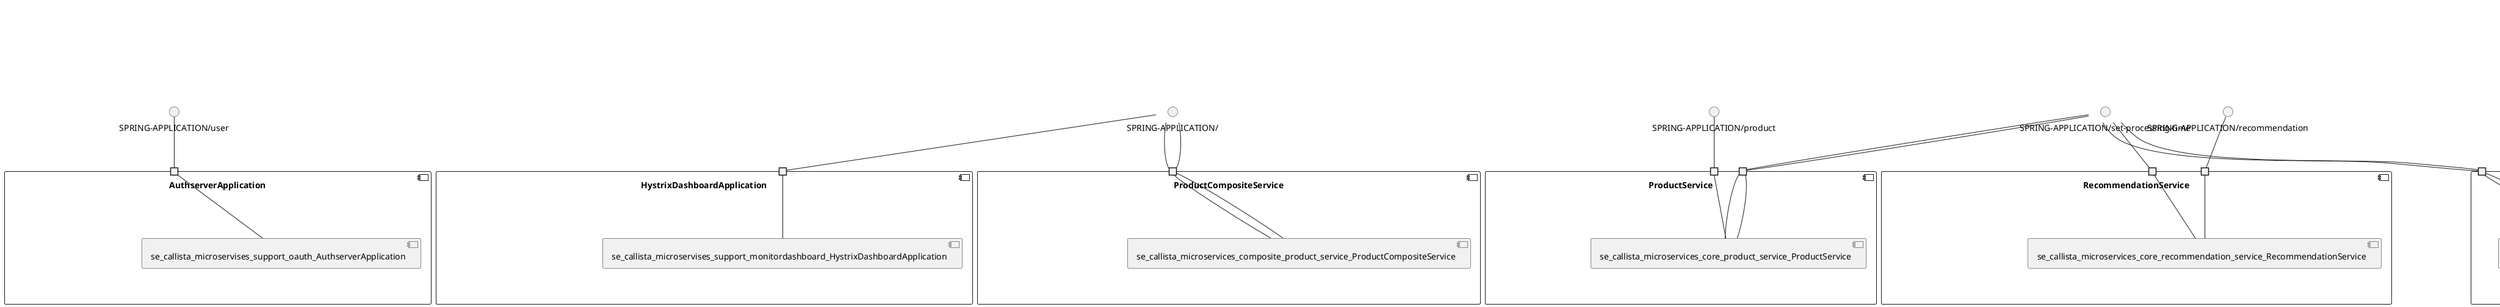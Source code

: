 @startuml
skinparam fixCircleLabelOverlapping true
component "AuthserverApplication\n\n\n\n\n\n" {
[se_callista_microservises_support_oauth_AuthserverApplication]
portin " " as AuthserverApplication_requires_SPRING_APPLICATION_user
"AuthserverApplication_requires_SPRING_APPLICATION_user"--[se_callista_microservises_support_oauth_AuthserverApplication]
}
interface "SPRING-APPLICATION/user" as interface.SPRING_APPLICATION_user
interface.SPRING_APPLICATION_user--"AuthserverApplication_requires_SPRING_APPLICATION_user"
component "HystrixDashboardApplication\n\n\n\n\n\n" {
[se_callista_microservises_support_monitordashboard_HystrixDashboardApplication]
portin " " as HystrixDashboardApplication_requires_SPRING_APPLICATION_
"HystrixDashboardApplication_requires_SPRING_APPLICATION_"--[se_callista_microservises_support_monitordashboard_HystrixDashboardApplication]
}
interface "SPRING-APPLICATION/" as interface.SPRING_APPLICATION_
interface.SPRING_APPLICATION_--"HystrixDashboardApplication_requires_SPRING_APPLICATION_"
component "ProductCompositeService\n\n\n\n\n\n" {
[se_callista_microservices_composite_product_service_ProductCompositeService]
portin " " as ProductCompositeService_requires_SPRING_APPLICATION_
portin " " as ProductCompositeService_requires_SPRING_APPLICATION_
"ProductCompositeService_requires_SPRING_APPLICATION_"--[se_callista_microservices_composite_product_service_ProductCompositeService]
"ProductCompositeService_requires_SPRING_APPLICATION_"--[se_callista_microservices_composite_product_service_ProductCompositeService]
}
interface "SPRING-APPLICATION/" as interface.SPRING_APPLICATION_
interface.SPRING_APPLICATION_--"ProductCompositeService_requires_SPRING_APPLICATION_"
interface "SPRING-APPLICATION/" as interface.SPRING_APPLICATION_
interface.SPRING_APPLICATION_--"ProductCompositeService_requires_SPRING_APPLICATION_"
component "ProductService\n\n\n\n\n\n" {
[se_callista_microservices_core_product_service_ProductService]
portin " " as ProductService_requires_SPRING_APPLICATION_set_processing_time
portin " " as ProductService_requires_SPRING_APPLICATION_set_processing_time
portin " " as ProductService_requires_SPRING_APPLICATION_product
"ProductService_requires_SPRING_APPLICATION_set_processing_time"--[se_callista_microservices_core_product_service_ProductService]
"ProductService_requires_SPRING_APPLICATION_set_processing_time"--[se_callista_microservices_core_product_service_ProductService]
"ProductService_requires_SPRING_APPLICATION_product"--[se_callista_microservices_core_product_service_ProductService]
}
interface "SPRING-APPLICATION/product" as interface.SPRING_APPLICATION_product
interface.SPRING_APPLICATION_product--"ProductService_requires_SPRING_APPLICATION_product"
interface "SPRING-APPLICATION/set-processing-time" as interface.SPRING_APPLICATION_set_processing_time
interface.SPRING_APPLICATION_set_processing_time--"ProductService_requires_SPRING_APPLICATION_set_processing_time"
interface "SPRING-APPLICATION/set-processing-time" as interface.SPRING_APPLICATION_set_processing_time
interface.SPRING_APPLICATION_set_processing_time--"ProductService_requires_SPRING_APPLICATION_set_processing_time"
component "RecommendationService\n\n\n\n\n\n" {
[se_callista_microservices_core_recommendation_service_RecommendationService]
portin " " as RecommendationService_requires_SPRING_APPLICATION_recommendation
portin " " as RecommendationService_requires_SPRING_APPLICATION_set_processing_time
"RecommendationService_requires_SPRING_APPLICATION_set_processing_time"--[se_callista_microservices_core_recommendation_service_RecommendationService]
"RecommendationService_requires_SPRING_APPLICATION_recommendation"--[se_callista_microservices_core_recommendation_service_RecommendationService]
}
interface "SPRING-APPLICATION/recommendation" as interface.SPRING_APPLICATION_recommendation
interface.SPRING_APPLICATION_recommendation--"RecommendationService_requires_SPRING_APPLICATION_recommendation"
interface "SPRING-APPLICATION/set-processing-time" as interface.SPRING_APPLICATION_set_processing_time
interface.SPRING_APPLICATION_set_processing_time--"RecommendationService_requires_SPRING_APPLICATION_set_processing_time"
component "ReviewService\n\n\n\n\n\n" {
[se_callista_microservices_core_review_service_ReviewService]
portin " " as ReviewService_requires_SPRING_APPLICATION_review
portin " " as ReviewService_requires_SPRING_APPLICATION_set_processing_time
portin " " as ReviewService_requires_SPRING_APPLICATION_set_processing_time
"ReviewService_requires_SPRING_APPLICATION_set_processing_time"--[se_callista_microservices_core_review_service_ReviewService]
"ReviewService_requires_SPRING_APPLICATION_set_processing_time"--[se_callista_microservices_core_review_service_ReviewService]
"ReviewService_requires_SPRING_APPLICATION_review"--[se_callista_microservices_core_review_service_ReviewService]
}
interface "SPRING-APPLICATION/review" as interface.SPRING_APPLICATION_review
interface.SPRING_APPLICATION_review--"ReviewService_requires_SPRING_APPLICATION_review"
interface "SPRING-APPLICATION/set-processing-time" as interface.SPRING_APPLICATION_set_processing_time
interface.SPRING_APPLICATION_set_processing_time--"ReviewService_requires_SPRING_APPLICATION_set_processing_time"
interface "SPRING-APPLICATION/set-processing-time" as interface.SPRING_APPLICATION_set_processing_time
interface.SPRING_APPLICATION_set_processing_time--"ReviewService_requires_SPRING_APPLICATION_set_processing_time"
component "ZuulApplication\n\n\n\n\n\n" {
[se_callista_microservises_support_edge_ZuulApplication]
}

@enduml
